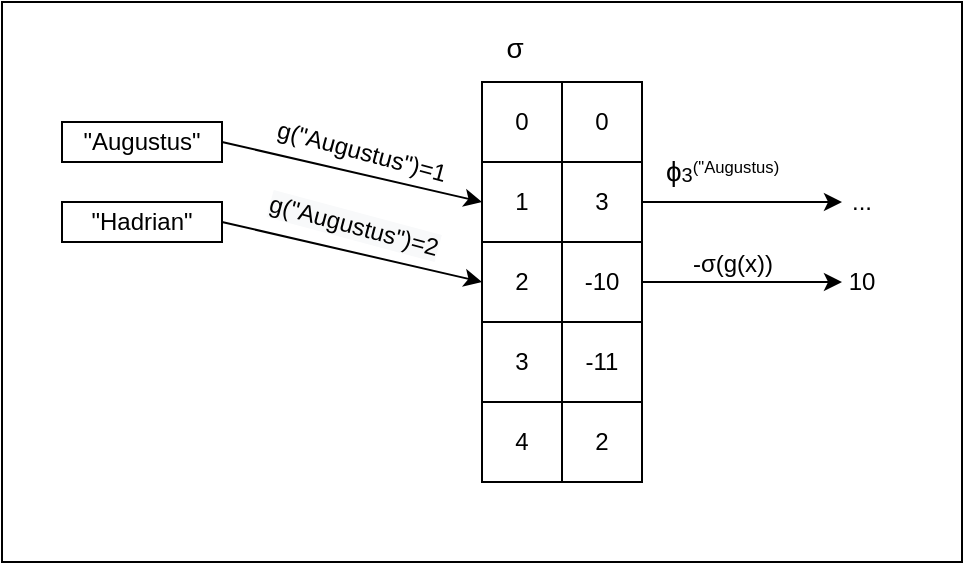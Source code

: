<mxfile version="16.5.1" type="device"><diagram id="DbtnQTcBYVClKL5k8_kM" name="Page-1"><mxGraphModel dx="1106" dy="876" grid="1" gridSize="10" guides="1" tooltips="1" connect="1" arrows="1" fold="1" page="1" pageScale="1" pageWidth="827" pageHeight="1169" math="0" shadow="0"><root><mxCell id="0"/><mxCell id="1" parent="0"/><mxCell id="P-Z_GHLeI_BHKhhRi17z-27" value="" style="rounded=0;whiteSpace=wrap;html=1;labelBackgroundColor=#FFFFFF;fontFamily=Helvetica;fontColor=#000000;fillColor=none;" vertex="1" parent="1"><mxGeometry x="200" y="40" width="480" height="280" as="geometry"/></mxCell><mxCell id="P-Z_GHLeI_BHKhhRi17z-1" value="&quot;Augustus&quot;" style="rounded=0;whiteSpace=wrap;html=1;" vertex="1" parent="1"><mxGeometry x="230" y="100" width="80" height="20" as="geometry"/></mxCell><mxCell id="P-Z_GHLeI_BHKhhRi17z-2" value="0" style="rounded=0;whiteSpace=wrap;html=1;" vertex="1" parent="1"><mxGeometry x="440" y="80" width="40" height="40" as="geometry"/></mxCell><mxCell id="P-Z_GHLeI_BHKhhRi17z-3" value="1" style="rounded=0;whiteSpace=wrap;html=1;" vertex="1" parent="1"><mxGeometry x="440" y="120" width="40" height="40" as="geometry"/></mxCell><mxCell id="P-Z_GHLeI_BHKhhRi17z-4" value="2" style="rounded=0;whiteSpace=wrap;html=1;" vertex="1" parent="1"><mxGeometry x="440" y="160" width="40" height="40" as="geometry"/></mxCell><mxCell id="P-Z_GHLeI_BHKhhRi17z-5" value="3" style="rounded=0;whiteSpace=wrap;html=1;" vertex="1" parent="1"><mxGeometry x="440" y="200" width="40" height="40" as="geometry"/></mxCell><mxCell id="P-Z_GHLeI_BHKhhRi17z-6" value="4" style="rounded=0;whiteSpace=wrap;html=1;" vertex="1" parent="1"><mxGeometry x="440" y="240" width="40" height="40" as="geometry"/></mxCell><mxCell id="P-Z_GHLeI_BHKhhRi17z-7" value="&lt;span id=&quot;MathJax-Element-49-Frame&quot; class=&quot;mjx-chtml MathJax_CHTML&quot; tabindex=&quot;0&quot; style=&quot;font-size: 116% ; position: relative&quot;&gt;&lt;span id=&quot;MJXc-Node-451&quot; class=&quot;mjx-math&quot;&gt;&lt;span id=&quot;MJXc-Node-452&quot; class=&quot;mjx-mrow&quot;&gt;&lt;span id=&quot;MJXc-Node-458&quot; class=&quot;mjx-mrow MJXc-space3&quot;&gt;&lt;span id=&quot;MJXc-Node-460&quot; class=&quot;mjx-mtable&quot; style=&quot;vertical-align: -1.082em ; padding: 0px 0.167em&quot;&gt;&lt;span class=&quot;mjx-table&quot;&gt;&lt;span id=&quot;MJXc-Node-492&quot; class=&quot;mjx-mtr&quot; style=&quot;height: 1.275em&quot;&gt;&lt;span id=&quot;MJXc-Node-493&quot; class=&quot;mjx-mtd&quot; style=&quot;padding: 0.2em 0.5em 0px 0px ; text-align: left&quot;&gt;&lt;span id=&quot;MJXc-Node-494&quot; class=&quot;mjx-mrow&quot; style=&quot;margin-top: -0.2em&quot;&gt;&lt;span id=&quot;MJXc-Node-495&quot; class=&quot;mjx-texatom&quot;&gt;&lt;span id=&quot;MJXc-Node-496&quot; class=&quot;mjx-mrow&quot;&gt;&lt;span id=&quot;MJXc-Node-497&quot; class=&quot;mjx-mo&quot;&gt;&lt;span class=&quot;mjx-char MJXc-TeX-math-I&quot; style=&quot;padding-top: 0.198em ; padding-bottom: 0.276em&quot;&gt;σ&lt;/span&gt;&lt;/span&gt;&lt;/span&gt;&lt;/span&gt;&lt;/span&gt;&lt;/span&gt;&lt;/span&gt;&lt;/span&gt;&lt;/span&gt;&lt;/span&gt;&lt;/span&gt;&lt;/span&gt;&lt;/span&gt;" style="text;html=1;strokeColor=none;fillColor=none;align=center;verticalAlign=middle;whiteSpace=wrap;rounded=0;" vertex="1" parent="1"><mxGeometry x="430" y="40" width="60" height="30" as="geometry"/></mxCell><mxCell id="P-Z_GHLeI_BHKhhRi17z-8" value="0" style="rounded=0;whiteSpace=wrap;html=1;" vertex="1" parent="1"><mxGeometry x="480" y="80" width="40" height="40" as="geometry"/></mxCell><mxCell id="P-Z_GHLeI_BHKhhRi17z-9" value="3" style="rounded=0;whiteSpace=wrap;html=1;" vertex="1" parent="1"><mxGeometry x="480" y="120" width="40" height="40" as="geometry"/></mxCell><mxCell id="P-Z_GHLeI_BHKhhRi17z-10" value="-10" style="rounded=0;whiteSpace=wrap;html=1;" vertex="1" parent="1"><mxGeometry x="480" y="160" width="40" height="40" as="geometry"/></mxCell><mxCell id="P-Z_GHLeI_BHKhhRi17z-11" value="-11" style="rounded=0;whiteSpace=wrap;html=1;" vertex="1" parent="1"><mxGeometry x="480" y="200" width="40" height="40" as="geometry"/></mxCell><mxCell id="P-Z_GHLeI_BHKhhRi17z-12" value="2" style="rounded=0;whiteSpace=wrap;html=1;" vertex="1" parent="1"><mxGeometry x="480" y="240" width="40" height="40" as="geometry"/></mxCell><mxCell id="P-Z_GHLeI_BHKhhRi17z-13" value="" style="endArrow=classic;html=1;rounded=0;exitX=1;exitY=0.5;exitDx=0;exitDy=0;entryX=0;entryY=0.5;entryDx=0;entryDy=0;" edge="1" parent="1" source="P-Z_GHLeI_BHKhhRi17z-1" target="P-Z_GHLeI_BHKhhRi17z-3"><mxGeometry width="50" height="50" relative="1" as="geometry"><mxPoint x="500" y="460" as="sourcePoint"/><mxPoint x="370" y="130" as="targetPoint"/></mxGeometry></mxCell><mxCell id="P-Z_GHLeI_BHKhhRi17z-14" value="g(&quot;Augustus&quot;)=1" style="text;html=1;strokeColor=none;fillColor=none;align=center;verticalAlign=middle;whiteSpace=wrap;rounded=0;rotation=15;" vertex="1" parent="1"><mxGeometry x="350" y="100" width="60" height="30" as="geometry"/></mxCell><mxCell id="P-Z_GHLeI_BHKhhRi17z-15" value="" style="endArrow=classic;html=1;rounded=0;exitX=1;exitY=0.5;exitDx=0;exitDy=0;" edge="1" parent="1" source="P-Z_GHLeI_BHKhhRi17z-9"><mxGeometry width="50" height="50" relative="1" as="geometry"><mxPoint x="500" y="460" as="sourcePoint"/><mxPoint x="620" y="140" as="targetPoint"/></mxGeometry></mxCell><mxCell id="P-Z_GHLeI_BHKhhRi17z-17" value="&lt;span id=&quot;MathJax-Element-31-Frame&quot; class=&quot;mjx-chtml MathJax_CHTML&quot; tabindex=&quot;0&quot; style=&quot;position: relative&quot;&gt;&lt;span id=&quot;MJXc-Node-273&quot; class=&quot;mjx-math&quot;&gt;&lt;span id=&quot;MJXc-Node-274&quot; class=&quot;mjx-mrow&quot;&gt;&lt;span id=&quot;MJXc-Node-282&quot; class=&quot;mjx-msubsup&quot;&gt;&lt;span class=&quot;mjx-base&quot;&gt;&lt;span id=&quot;MJXc-Node-283&quot; class=&quot;mjx-mi&quot;&gt;&lt;span class=&quot;mjx-char MJXc-TeX-math-I&quot; style=&quot;padding-top: 0.472em ; padding-bottom: 0.472em&quot;&gt;&lt;span style=&quot;font-size: 116%&quot;&gt;ϕ&lt;/span&gt;&lt;font size=&quot;1&quot;&gt;3&lt;sup&gt;(&quot;Augustus)&lt;/sup&gt;&lt;/font&gt;&lt;/span&gt;&lt;/span&gt;&lt;/span&gt;&lt;/span&gt;&lt;/span&gt;&lt;/span&gt;&lt;/span&gt;" style="text;whiteSpace=wrap;html=1;" vertex="1" parent="1"><mxGeometry x="530" y="110" width="90" height="30" as="geometry"/></mxCell><mxCell id="P-Z_GHLeI_BHKhhRi17z-18" value="&quot;Hadrian&quot;" style="rounded=0;whiteSpace=wrap;html=1;" vertex="1" parent="1"><mxGeometry x="230" y="140" width="80" height="20" as="geometry"/></mxCell><mxCell id="P-Z_GHLeI_BHKhhRi17z-20" value="" style="endArrow=classic;html=1;rounded=0;exitX=1;exitY=0.5;exitDx=0;exitDy=0;entryX=0;entryY=0.5;entryDx=0;entryDy=0;" edge="1" parent="1" source="P-Z_GHLeI_BHKhhRi17z-18" target="P-Z_GHLeI_BHKhhRi17z-4"><mxGeometry width="50" height="50" relative="1" as="geometry"><mxPoint x="510" y="490" as="sourcePoint"/><mxPoint x="560" y="440" as="targetPoint"/></mxGeometry></mxCell><mxCell id="P-Z_GHLeI_BHKhhRi17z-22" value="&lt;span style=&quot;color: rgb(0 , 0 , 0) ; font-family: &amp;#34;helvetica&amp;#34; ; font-size: 12px ; font-style: normal ; font-weight: 400 ; letter-spacing: normal ; text-align: center ; text-indent: 0px ; text-transform: none ; word-spacing: 0px ; background-color: rgb(248 , 249 , 250) ; display: inline ; float: none&quot;&gt;g(&quot;Augustus&quot;)=2&lt;/span&gt;" style="text;whiteSpace=wrap;html=1;rotation=15;" vertex="1" parent="1"><mxGeometry x="330" y="140" width="110" height="30" as="geometry"/></mxCell><mxCell id="P-Z_GHLeI_BHKhhRi17z-23" value="" style="endArrow=classic;html=1;rounded=0;exitX=1;exitY=0.5;exitDx=0;exitDy=0;" edge="1" parent="1" source="P-Z_GHLeI_BHKhhRi17z-10"><mxGeometry width="50" height="50" relative="1" as="geometry"><mxPoint x="510" y="490" as="sourcePoint"/><mxPoint x="620" y="180" as="targetPoint"/></mxGeometry></mxCell><mxCell id="P-Z_GHLeI_BHKhhRi17z-24" value="10" style="text;html=1;strokeColor=none;fillColor=none;align=center;verticalAlign=middle;whiteSpace=wrap;rounded=0;" vertex="1" parent="1"><mxGeometry x="600" y="165" width="60" height="30" as="geometry"/></mxCell><mxCell id="P-Z_GHLeI_BHKhhRi17z-25" value="&lt;div style=&quot;line-height: 18px&quot;&gt;&lt;span style=&quot;background-color: rgb(255 , 255 , 255)&quot;&gt;-σ(g(x))&lt;/span&gt;&lt;/div&gt;" style="text;html=1;align=center;verticalAlign=middle;resizable=0;points=[];autosize=1;strokeColor=none;fillColor=none;" vertex="1" parent="1"><mxGeometry x="535" y="160" width="60" height="20" as="geometry"/></mxCell><mxCell id="P-Z_GHLeI_BHKhhRi17z-26" value="..." style="text;html=1;strokeColor=none;fillColor=none;align=center;verticalAlign=middle;whiteSpace=wrap;rounded=0;labelBackgroundColor=#FFFFFF;fontFamily=Helvetica;fontColor=#000000;" vertex="1" parent="1"><mxGeometry x="620" y="125" width="20" height="30" as="geometry"/></mxCell></root></mxGraphModel></diagram></mxfile>